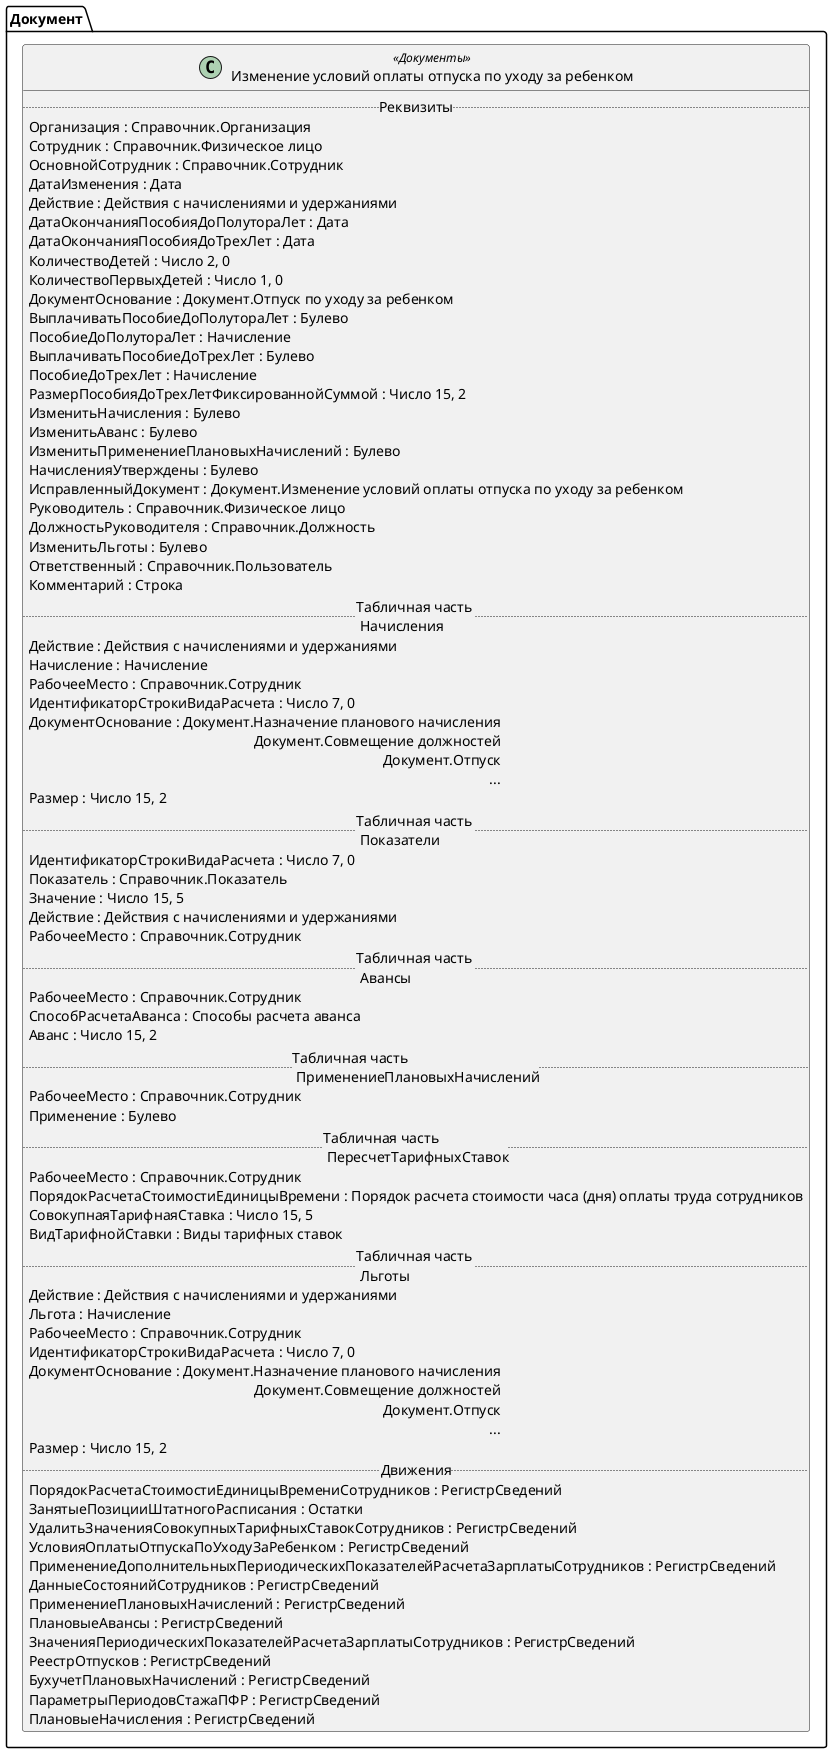 ﻿@startuml ИзменениеУсловийОплатыОтпускаПоУходуЗаРебенком
'!include templates.wsd
'..\include templates.wsd
class Документ.ИзменениеУсловийОплатыОтпускаПоУходуЗаРебенком as "Изменение условий оплаты отпуска по уходу за ребенком" <<Документы>>
{
..Реквизиты..
Организация : Справочник.Организация
Сотрудник : Справочник.Физическое лицо
ОсновнойСотрудник : Справочник.Сотрудник
ДатаИзменения : Дата
Действие : Действия с начислениями и удержаниями
ДатаОкончанияПособияДоПолутораЛет : Дата
ДатаОкончанияПособияДоТрехЛет : Дата
КоличествоДетей : Число 2, 0
КоличествоПервыхДетей : Число 1, 0
ДокументОснование : Документ.Отпуск по уходу за ребенком
ВыплачиватьПособиеДоПолутораЛет : Булево
ПособиеДоПолутораЛет : Начисление
ВыплачиватьПособиеДоТрехЛет : Булево
ПособиеДоТрехЛет : Начисление
РазмерПособияДоТрехЛетФиксированнойСуммой : Число 15, 2
ИзменитьНачисления : Булево
ИзменитьАванс : Булево
ИзменитьПрименениеПлановыхНачислений : Булево
НачисленияУтверждены : Булево
ИсправленныйДокумент : Документ.Изменение условий оплаты отпуска по уходу за ребенком
Руководитель : Справочник.Физическое лицо
ДолжностьРуководителя : Справочник.Должность
ИзменитьЛьготы : Булево
Ответственный : Справочник.Пользователь
Комментарий : Строка
..Табличная часть \n Начисления..
Действие : Действия с начислениями и удержаниями
Начисление : Начисление
РабочееМесто : Справочник.Сотрудник
ИдентификаторСтрокиВидаРасчета : Число 7, 0
ДокументОснование : Документ.Назначение планового начисления\rДокумент.Совмещение должностей\rДокумент.Отпуск\r...
Размер : Число 15, 2
..Табличная часть \n Показатели..
ИдентификаторСтрокиВидаРасчета : Число 7, 0
Показатель : Справочник.Показатель
Значение : Число 15, 5
Действие : Действия с начислениями и удержаниями
РабочееМесто : Справочник.Сотрудник
..Табличная часть \n Авансы..
РабочееМесто : Справочник.Сотрудник
СпособРасчетаАванса : Способы расчета аванса
Аванс : Число 15, 2
..Табличная часть \n ПрименениеПлановыхНачислений..
РабочееМесто : Справочник.Сотрудник
Применение : Булево
..Табличная часть \n ПересчетТарифныхСтавок..
РабочееМесто : Справочник.Сотрудник
ПорядокРасчетаСтоимостиЕдиницыВремени : Порядок расчета стоимости часа (дня) оплаты труда сотрудников
СовокупнаяТарифнаяСтавка : Число 15, 5
ВидТарифнойСтавки : Виды тарифных ставок
..Табличная часть \n Льготы..
Действие : Действия с начислениями и удержаниями
Льгота : Начисление
РабочееМесто : Справочник.Сотрудник
ИдентификаторСтрокиВидаРасчета : Число 7, 0
ДокументОснование : Документ.Назначение планового начисления\rДокумент.Совмещение должностей\rДокумент.Отпуск\r...
Размер : Число 15, 2
..Движения..
ПорядокРасчетаСтоимостиЕдиницыВремениСотрудников : РегистрСведений
ЗанятыеПозицииШтатногоРасписания : Остатки
УдалитьЗначенияСовокупныхТарифныхСтавокСотрудников : РегистрСведений
УсловияОплатыОтпускаПоУходуЗаРебенком : РегистрСведений
ПрименениеДополнительныхПериодическихПоказателейРасчетаЗарплатыСотрудников : РегистрСведений
ДанныеСостоянийСотрудников : РегистрСведений
ПрименениеПлановыхНачислений : РегистрСведений
ПлановыеАвансы : РегистрСведений
ЗначенияПериодическихПоказателейРасчетаЗарплатыСотрудников : РегистрСведений
РеестрОтпусков : РегистрСведений
БухучетПлановыхНачислений : РегистрСведений
ПараметрыПериодовСтажаПФР : РегистрСведений
ПлановыеНачисления : РегистрСведений
}
@enduml
